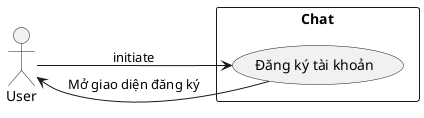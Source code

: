 @startuml
left to right direction

actor User
rectangle Chat {
    usecase "Đăng ký tài khoản" as Register
    User --> Register: initiate
    Register --> User: Mở giao diện đăng ký
}
@enduml
